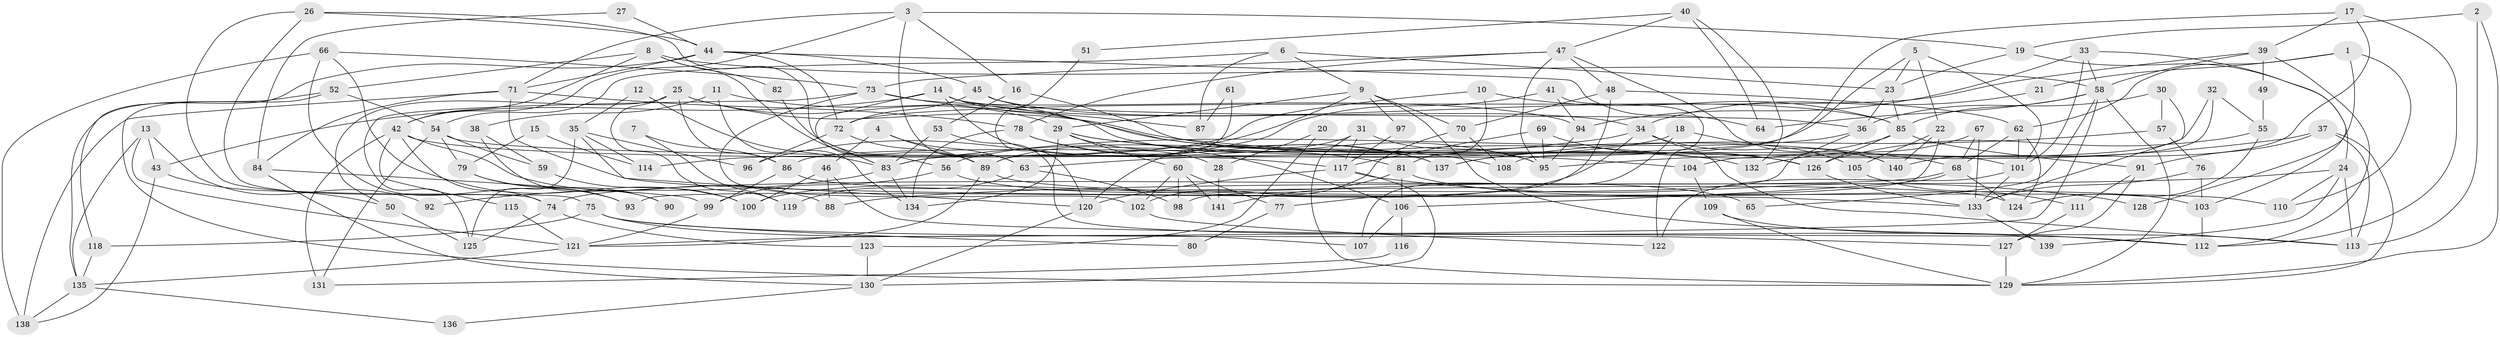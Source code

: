 // coarse degree distribution, {7: 0.05714285714285714, 5: 0.14285714285714285, 3: 0.22857142857142856, 9: 0.014285714285714285, 4: 0.22857142857142856, 2: 0.12857142857142856, 6: 0.08571428571428572, 18: 0.014285714285714285, 8: 0.04285714285714286, 12: 0.02857142857142857, 19: 0.014285714285714285, 10: 0.014285714285714285}
// Generated by graph-tools (version 1.1) at 2025/52/03/04/25 21:52:12]
// undirected, 141 vertices, 282 edges
graph export_dot {
graph [start="1"]
  node [color=gray90,style=filled];
  1;
  2;
  3;
  4;
  5;
  6;
  7;
  8;
  9;
  10;
  11;
  12;
  13;
  14;
  15;
  16;
  17;
  18;
  19;
  20;
  21;
  22;
  23;
  24;
  25;
  26;
  27;
  28;
  29;
  30;
  31;
  32;
  33;
  34;
  35;
  36;
  37;
  38;
  39;
  40;
  41;
  42;
  43;
  44;
  45;
  46;
  47;
  48;
  49;
  50;
  51;
  52;
  53;
  54;
  55;
  56;
  57;
  58;
  59;
  60;
  61;
  62;
  63;
  64;
  65;
  66;
  67;
  68;
  69;
  70;
  71;
  72;
  73;
  74;
  75;
  76;
  77;
  78;
  79;
  80;
  81;
  82;
  83;
  84;
  85;
  86;
  87;
  88;
  89;
  90;
  91;
  92;
  93;
  94;
  95;
  96;
  97;
  98;
  99;
  100;
  101;
  102;
  103;
  104;
  105;
  106;
  107;
  108;
  109;
  110;
  111;
  112;
  113;
  114;
  115;
  116;
  117;
  118;
  119;
  120;
  121;
  122;
  123;
  124;
  125;
  126;
  127;
  128;
  129;
  130;
  131;
  132;
  133;
  134;
  135;
  136;
  137;
  138;
  139;
  140;
  141;
  1 -- 110;
  1 -- 62;
  1 -- 21;
  1 -- 128;
  2 -- 113;
  2 -- 129;
  2 -- 19;
  3 -- 42;
  3 -- 71;
  3 -- 16;
  3 -- 19;
  3 -- 63;
  4 -- 89;
  4 -- 63;
  4 -- 46;
  5 -- 101;
  5 -- 23;
  5 -- 22;
  5 -- 86;
  6 -- 9;
  6 -- 23;
  6 -- 54;
  6 -- 87;
  7 -- 86;
  7 -- 119;
  8 -- 83;
  8 -- 52;
  8 -- 42;
  8 -- 58;
  8 -- 82;
  9 -- 112;
  9 -- 89;
  9 -- 29;
  9 -- 70;
  9 -- 97;
  10 -- 85;
  10 -- 81;
  10 -- 114;
  11 -- 134;
  11 -- 95;
  11 -- 38;
  12 -- 83;
  12 -- 35;
  13 -- 121;
  13 -- 135;
  13 -- 43;
  13 -- 92;
  14 -- 34;
  14 -- 36;
  14 -- 28;
  14 -- 43;
  14 -- 83;
  14 -- 108;
  15 -- 114;
  15 -- 79;
  16 -- 126;
  16 -- 53;
  17 -- 140;
  17 -- 112;
  17 -- 39;
  17 -- 83;
  18 -- 105;
  18 -- 63;
  18 -- 107;
  19 -- 23;
  19 -- 24;
  20 -- 28;
  20 -- 123;
  21 -- 34;
  22 -- 140;
  22 -- 93;
  22 -- 105;
  23 -- 85;
  23 -- 36;
  24 -- 139;
  24 -- 88;
  24 -- 110;
  24 -- 113;
  25 -- 29;
  25 -- 68;
  25 -- 50;
  25 -- 86;
  25 -- 119;
  26 -- 44;
  26 -- 74;
  26 -- 56;
  26 -- 75;
  27 -- 44;
  27 -- 84;
  28 -- 141;
  29 -- 134;
  29 -- 60;
  29 -- 104;
  29 -- 106;
  29 -- 132;
  30 -- 133;
  30 -- 36;
  30 -- 57;
  31 -- 120;
  31 -- 129;
  31 -- 95;
  31 -- 117;
  32 -- 108;
  32 -- 104;
  32 -- 55;
  33 -- 103;
  33 -- 58;
  33 -- 94;
  33 -- 101;
  34 -- 100;
  34 -- 83;
  34 -- 113;
  34 -- 140;
  35 -- 125;
  35 -- 120;
  35 -- 96;
  35 -- 114;
  36 -- 56;
  36 -- 98;
  37 -- 113;
  37 -- 91;
  37 -- 95;
  37 -- 129;
  38 -- 59;
  38 -- 90;
  39 -- 72;
  39 -- 49;
  39 -- 58;
  39 -- 112;
  40 -- 132;
  40 -- 47;
  40 -- 51;
  40 -- 64;
  41 -- 94;
  41 -- 96;
  41 -- 122;
  42 -- 74;
  42 -- 88;
  42 -- 101;
  42 -- 115;
  42 -- 131;
  43 -- 50;
  43 -- 138;
  44 -- 64;
  44 -- 71;
  44 -- 45;
  44 -- 72;
  44 -- 118;
  45 -- 85;
  45 -- 72;
  45 -- 137;
  46 -- 88;
  46 -- 100;
  46 -- 112;
  47 -- 48;
  47 -- 95;
  47 -- 73;
  47 -- 78;
  47 -- 140;
  48 -- 62;
  48 -- 70;
  48 -- 77;
  49 -- 55;
  50 -- 125;
  51 -- 120;
  52 -- 129;
  52 -- 54;
  52 -- 135;
  53 -- 83;
  53 -- 139;
  54 -- 117;
  54 -- 59;
  54 -- 79;
  54 -- 131;
  55 -- 124;
  55 -- 126;
  56 -- 99;
  56 -- 65;
  57 -- 76;
  57 -- 137;
  58 -- 64;
  58 -- 65;
  58 -- 85;
  58 -- 121;
  58 -- 129;
  59 -- 100;
  60 -- 102;
  60 -- 77;
  60 -- 98;
  60 -- 141;
  61 -- 87;
  61 -- 89;
  62 -- 101;
  62 -- 68;
  62 -- 124;
  63 -- 98;
  63 -- 119;
  66 -- 138;
  66 -- 73;
  66 -- 93;
  66 -- 100;
  67 -- 133;
  67 -- 68;
  67 -- 132;
  68 -- 106;
  68 -- 124;
  68 -- 74;
  69 -- 126;
  69 -- 95;
  69 -- 117;
  70 -- 102;
  70 -- 108;
  71 -- 78;
  71 -- 133;
  71 -- 84;
  71 -- 138;
  72 -- 89;
  72 -- 96;
  73 -- 94;
  73 -- 87;
  73 -- 102;
  73 -- 125;
  74 -- 125;
  74 -- 123;
  75 -- 118;
  75 -- 80;
  75 -- 107;
  75 -- 127;
  76 -- 133;
  76 -- 103;
  77 -- 80;
  78 -- 137;
  78 -- 81;
  78 -- 134;
  79 -- 93;
  79 -- 90;
  81 -- 106;
  81 -- 103;
  81 -- 141;
  82 -- 89;
  83 -- 92;
  83 -- 134;
  84 -- 99;
  84 -- 130;
  85 -- 137;
  85 -- 91;
  85 -- 126;
  86 -- 99;
  86 -- 124;
  89 -- 121;
  89 -- 110;
  91 -- 127;
  91 -- 111;
  94 -- 95;
  97 -- 117;
  99 -- 121;
  101 -- 122;
  101 -- 133;
  102 -- 122;
  103 -- 112;
  104 -- 109;
  105 -- 111;
  106 -- 107;
  106 -- 116;
  109 -- 129;
  109 -- 113;
  111 -- 127;
  115 -- 121;
  116 -- 131;
  117 -- 120;
  117 -- 128;
  117 -- 130;
  118 -- 135;
  120 -- 130;
  121 -- 135;
  123 -- 130;
  126 -- 133;
  127 -- 129;
  130 -- 136;
  133 -- 139;
  135 -- 138;
  135 -- 136;
}
